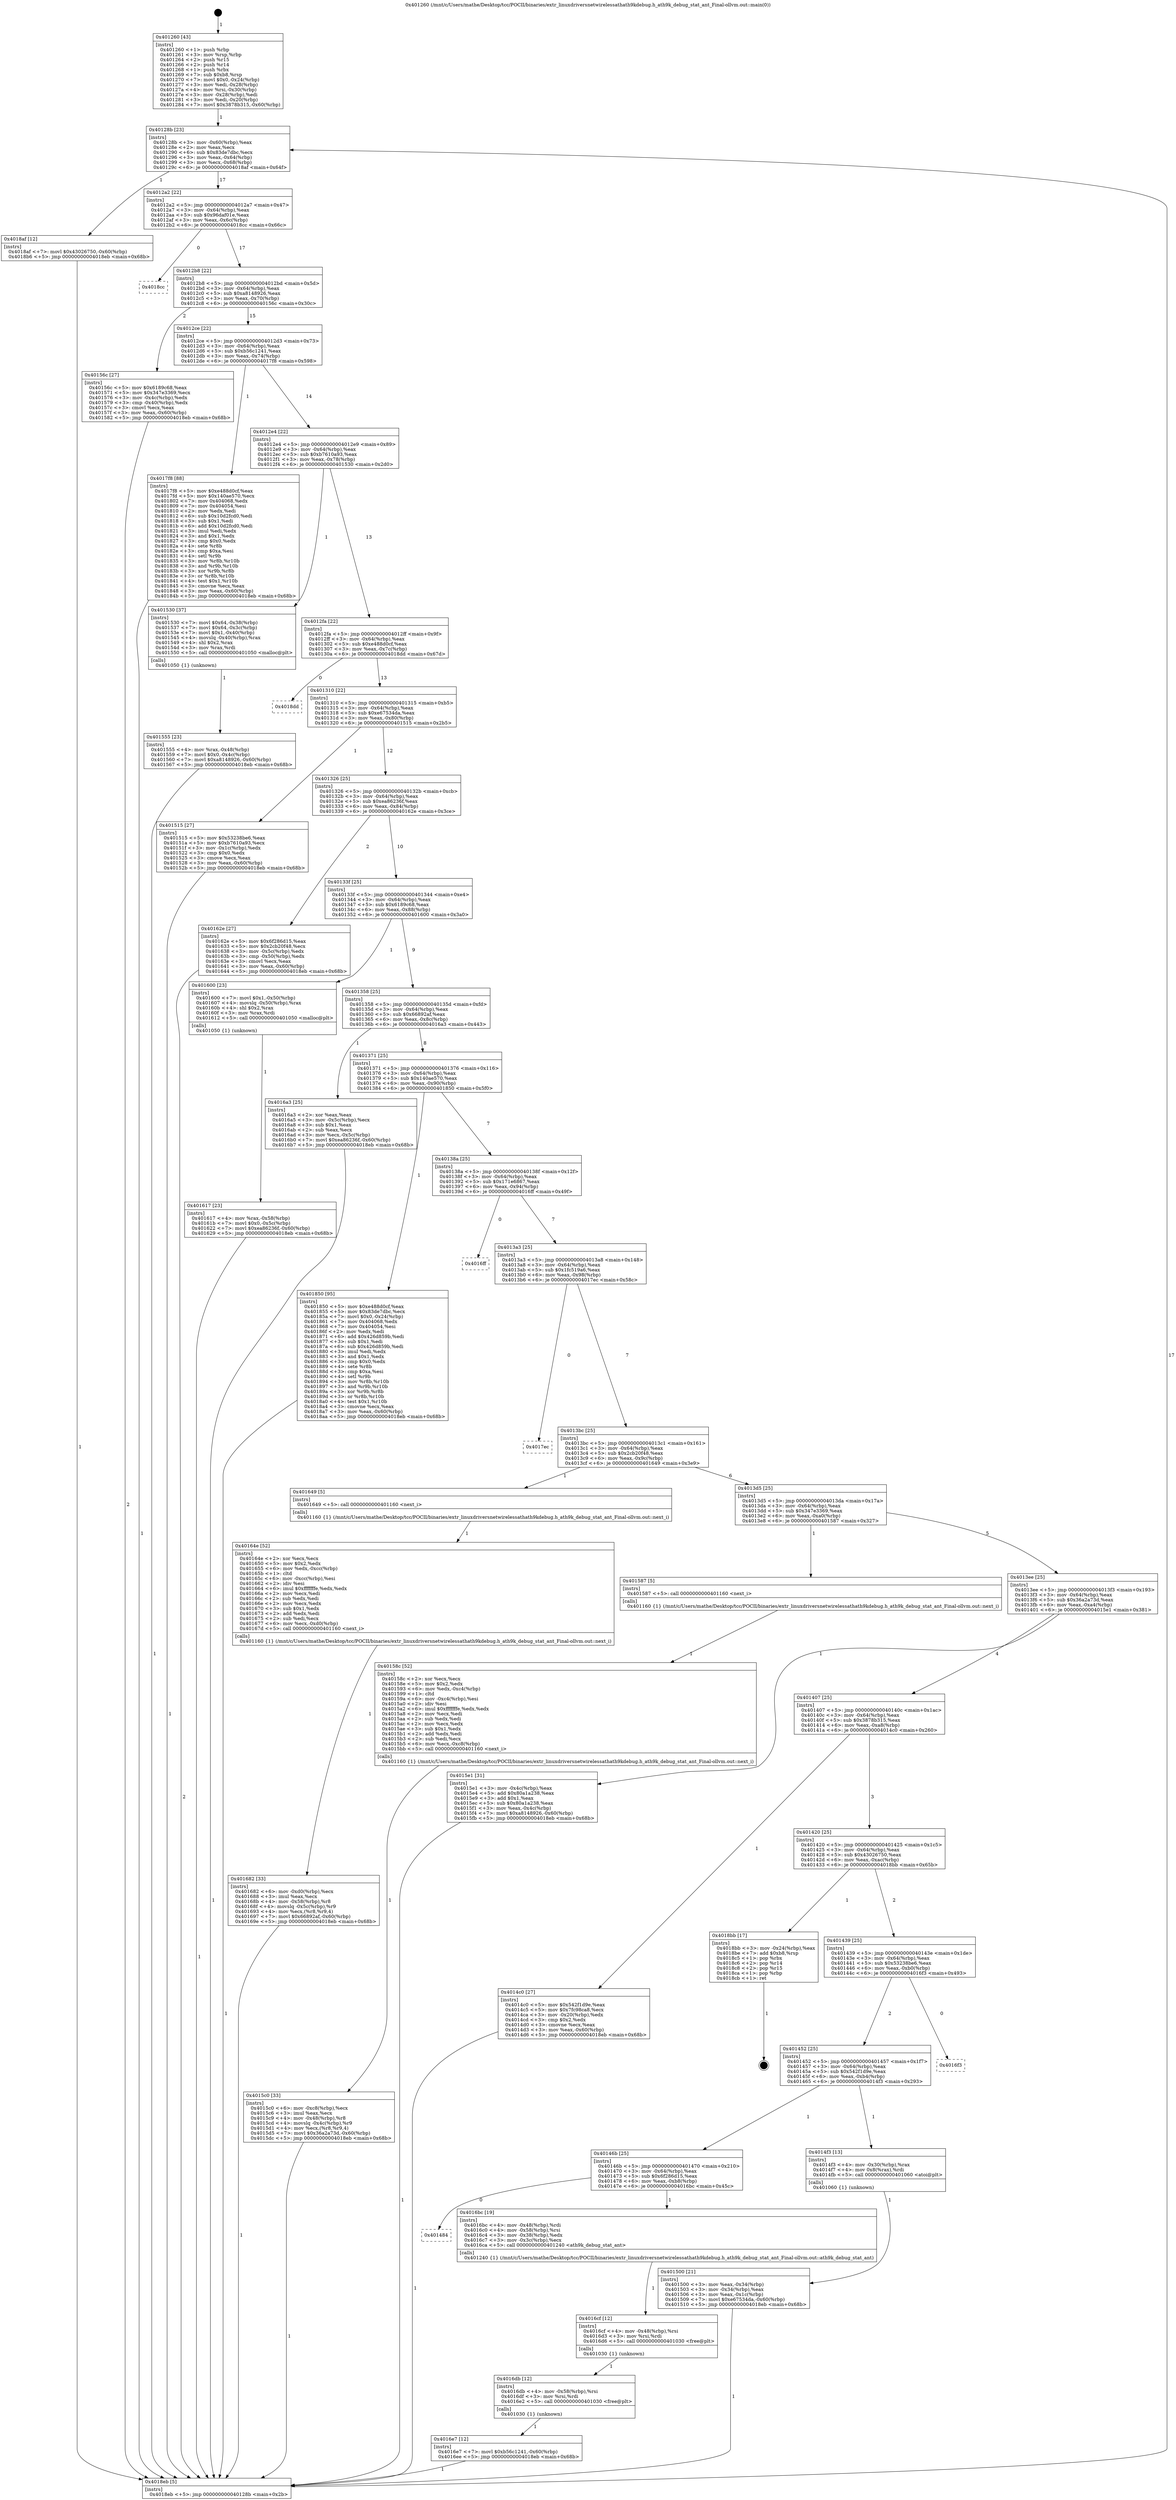 digraph "0x401260" {
  label = "0x401260 (/mnt/c/Users/mathe/Desktop/tcc/POCII/binaries/extr_linuxdriversnetwirelessathath9kdebug.h_ath9k_debug_stat_ant_Final-ollvm.out::main(0))"
  labelloc = "t"
  node[shape=record]

  Entry [label="",width=0.3,height=0.3,shape=circle,fillcolor=black,style=filled]
  "0x40128b" [label="{
     0x40128b [23]\l
     | [instrs]\l
     &nbsp;&nbsp;0x40128b \<+3\>: mov -0x60(%rbp),%eax\l
     &nbsp;&nbsp;0x40128e \<+2\>: mov %eax,%ecx\l
     &nbsp;&nbsp;0x401290 \<+6\>: sub $0x83de7dbc,%ecx\l
     &nbsp;&nbsp;0x401296 \<+3\>: mov %eax,-0x64(%rbp)\l
     &nbsp;&nbsp;0x401299 \<+3\>: mov %ecx,-0x68(%rbp)\l
     &nbsp;&nbsp;0x40129c \<+6\>: je 00000000004018af \<main+0x64f\>\l
  }"]
  "0x4018af" [label="{
     0x4018af [12]\l
     | [instrs]\l
     &nbsp;&nbsp;0x4018af \<+7\>: movl $0x43026750,-0x60(%rbp)\l
     &nbsp;&nbsp;0x4018b6 \<+5\>: jmp 00000000004018eb \<main+0x68b\>\l
  }"]
  "0x4012a2" [label="{
     0x4012a2 [22]\l
     | [instrs]\l
     &nbsp;&nbsp;0x4012a2 \<+5\>: jmp 00000000004012a7 \<main+0x47\>\l
     &nbsp;&nbsp;0x4012a7 \<+3\>: mov -0x64(%rbp),%eax\l
     &nbsp;&nbsp;0x4012aa \<+5\>: sub $0x96daf01e,%eax\l
     &nbsp;&nbsp;0x4012af \<+3\>: mov %eax,-0x6c(%rbp)\l
     &nbsp;&nbsp;0x4012b2 \<+6\>: je 00000000004018cc \<main+0x66c\>\l
  }"]
  Exit [label="",width=0.3,height=0.3,shape=circle,fillcolor=black,style=filled,peripheries=2]
  "0x4018cc" [label="{
     0x4018cc\l
  }", style=dashed]
  "0x4012b8" [label="{
     0x4012b8 [22]\l
     | [instrs]\l
     &nbsp;&nbsp;0x4012b8 \<+5\>: jmp 00000000004012bd \<main+0x5d\>\l
     &nbsp;&nbsp;0x4012bd \<+3\>: mov -0x64(%rbp),%eax\l
     &nbsp;&nbsp;0x4012c0 \<+5\>: sub $0xa8148926,%eax\l
     &nbsp;&nbsp;0x4012c5 \<+3\>: mov %eax,-0x70(%rbp)\l
     &nbsp;&nbsp;0x4012c8 \<+6\>: je 000000000040156c \<main+0x30c\>\l
  }"]
  "0x4016e7" [label="{
     0x4016e7 [12]\l
     | [instrs]\l
     &nbsp;&nbsp;0x4016e7 \<+7\>: movl $0xb56c1241,-0x60(%rbp)\l
     &nbsp;&nbsp;0x4016ee \<+5\>: jmp 00000000004018eb \<main+0x68b\>\l
  }"]
  "0x40156c" [label="{
     0x40156c [27]\l
     | [instrs]\l
     &nbsp;&nbsp;0x40156c \<+5\>: mov $0x6189c68,%eax\l
     &nbsp;&nbsp;0x401571 \<+5\>: mov $0x347e3369,%ecx\l
     &nbsp;&nbsp;0x401576 \<+3\>: mov -0x4c(%rbp),%edx\l
     &nbsp;&nbsp;0x401579 \<+3\>: cmp -0x40(%rbp),%edx\l
     &nbsp;&nbsp;0x40157c \<+3\>: cmovl %ecx,%eax\l
     &nbsp;&nbsp;0x40157f \<+3\>: mov %eax,-0x60(%rbp)\l
     &nbsp;&nbsp;0x401582 \<+5\>: jmp 00000000004018eb \<main+0x68b\>\l
  }"]
  "0x4012ce" [label="{
     0x4012ce [22]\l
     | [instrs]\l
     &nbsp;&nbsp;0x4012ce \<+5\>: jmp 00000000004012d3 \<main+0x73\>\l
     &nbsp;&nbsp;0x4012d3 \<+3\>: mov -0x64(%rbp),%eax\l
     &nbsp;&nbsp;0x4012d6 \<+5\>: sub $0xb56c1241,%eax\l
     &nbsp;&nbsp;0x4012db \<+3\>: mov %eax,-0x74(%rbp)\l
     &nbsp;&nbsp;0x4012de \<+6\>: je 00000000004017f8 \<main+0x598\>\l
  }"]
  "0x4016db" [label="{
     0x4016db [12]\l
     | [instrs]\l
     &nbsp;&nbsp;0x4016db \<+4\>: mov -0x58(%rbp),%rsi\l
     &nbsp;&nbsp;0x4016df \<+3\>: mov %rsi,%rdi\l
     &nbsp;&nbsp;0x4016e2 \<+5\>: call 0000000000401030 \<free@plt\>\l
     | [calls]\l
     &nbsp;&nbsp;0x401030 \{1\} (unknown)\l
  }"]
  "0x4017f8" [label="{
     0x4017f8 [88]\l
     | [instrs]\l
     &nbsp;&nbsp;0x4017f8 \<+5\>: mov $0xe488d0cf,%eax\l
     &nbsp;&nbsp;0x4017fd \<+5\>: mov $0x140ae570,%ecx\l
     &nbsp;&nbsp;0x401802 \<+7\>: mov 0x404068,%edx\l
     &nbsp;&nbsp;0x401809 \<+7\>: mov 0x404054,%esi\l
     &nbsp;&nbsp;0x401810 \<+2\>: mov %edx,%edi\l
     &nbsp;&nbsp;0x401812 \<+6\>: sub $0x10d2fcd0,%edi\l
     &nbsp;&nbsp;0x401818 \<+3\>: sub $0x1,%edi\l
     &nbsp;&nbsp;0x40181b \<+6\>: add $0x10d2fcd0,%edi\l
     &nbsp;&nbsp;0x401821 \<+3\>: imul %edi,%edx\l
     &nbsp;&nbsp;0x401824 \<+3\>: and $0x1,%edx\l
     &nbsp;&nbsp;0x401827 \<+3\>: cmp $0x0,%edx\l
     &nbsp;&nbsp;0x40182a \<+4\>: sete %r8b\l
     &nbsp;&nbsp;0x40182e \<+3\>: cmp $0xa,%esi\l
     &nbsp;&nbsp;0x401831 \<+4\>: setl %r9b\l
     &nbsp;&nbsp;0x401835 \<+3\>: mov %r8b,%r10b\l
     &nbsp;&nbsp;0x401838 \<+3\>: and %r9b,%r10b\l
     &nbsp;&nbsp;0x40183b \<+3\>: xor %r9b,%r8b\l
     &nbsp;&nbsp;0x40183e \<+3\>: or %r8b,%r10b\l
     &nbsp;&nbsp;0x401841 \<+4\>: test $0x1,%r10b\l
     &nbsp;&nbsp;0x401845 \<+3\>: cmovne %ecx,%eax\l
     &nbsp;&nbsp;0x401848 \<+3\>: mov %eax,-0x60(%rbp)\l
     &nbsp;&nbsp;0x40184b \<+5\>: jmp 00000000004018eb \<main+0x68b\>\l
  }"]
  "0x4012e4" [label="{
     0x4012e4 [22]\l
     | [instrs]\l
     &nbsp;&nbsp;0x4012e4 \<+5\>: jmp 00000000004012e9 \<main+0x89\>\l
     &nbsp;&nbsp;0x4012e9 \<+3\>: mov -0x64(%rbp),%eax\l
     &nbsp;&nbsp;0x4012ec \<+5\>: sub $0xb7610a93,%eax\l
     &nbsp;&nbsp;0x4012f1 \<+3\>: mov %eax,-0x78(%rbp)\l
     &nbsp;&nbsp;0x4012f4 \<+6\>: je 0000000000401530 \<main+0x2d0\>\l
  }"]
  "0x4016cf" [label="{
     0x4016cf [12]\l
     | [instrs]\l
     &nbsp;&nbsp;0x4016cf \<+4\>: mov -0x48(%rbp),%rsi\l
     &nbsp;&nbsp;0x4016d3 \<+3\>: mov %rsi,%rdi\l
     &nbsp;&nbsp;0x4016d6 \<+5\>: call 0000000000401030 \<free@plt\>\l
     | [calls]\l
     &nbsp;&nbsp;0x401030 \{1\} (unknown)\l
  }"]
  "0x401530" [label="{
     0x401530 [37]\l
     | [instrs]\l
     &nbsp;&nbsp;0x401530 \<+7\>: movl $0x64,-0x38(%rbp)\l
     &nbsp;&nbsp;0x401537 \<+7\>: movl $0x64,-0x3c(%rbp)\l
     &nbsp;&nbsp;0x40153e \<+7\>: movl $0x1,-0x40(%rbp)\l
     &nbsp;&nbsp;0x401545 \<+4\>: movslq -0x40(%rbp),%rax\l
     &nbsp;&nbsp;0x401549 \<+4\>: shl $0x2,%rax\l
     &nbsp;&nbsp;0x40154d \<+3\>: mov %rax,%rdi\l
     &nbsp;&nbsp;0x401550 \<+5\>: call 0000000000401050 \<malloc@plt\>\l
     | [calls]\l
     &nbsp;&nbsp;0x401050 \{1\} (unknown)\l
  }"]
  "0x4012fa" [label="{
     0x4012fa [22]\l
     | [instrs]\l
     &nbsp;&nbsp;0x4012fa \<+5\>: jmp 00000000004012ff \<main+0x9f\>\l
     &nbsp;&nbsp;0x4012ff \<+3\>: mov -0x64(%rbp),%eax\l
     &nbsp;&nbsp;0x401302 \<+5\>: sub $0xe488d0cf,%eax\l
     &nbsp;&nbsp;0x401307 \<+3\>: mov %eax,-0x7c(%rbp)\l
     &nbsp;&nbsp;0x40130a \<+6\>: je 00000000004018dd \<main+0x67d\>\l
  }"]
  "0x401484" [label="{
     0x401484\l
  }", style=dashed]
  "0x4018dd" [label="{
     0x4018dd\l
  }", style=dashed]
  "0x401310" [label="{
     0x401310 [22]\l
     | [instrs]\l
     &nbsp;&nbsp;0x401310 \<+5\>: jmp 0000000000401315 \<main+0xb5\>\l
     &nbsp;&nbsp;0x401315 \<+3\>: mov -0x64(%rbp),%eax\l
     &nbsp;&nbsp;0x401318 \<+5\>: sub $0xe67534da,%eax\l
     &nbsp;&nbsp;0x40131d \<+3\>: mov %eax,-0x80(%rbp)\l
     &nbsp;&nbsp;0x401320 \<+6\>: je 0000000000401515 \<main+0x2b5\>\l
  }"]
  "0x4016bc" [label="{
     0x4016bc [19]\l
     | [instrs]\l
     &nbsp;&nbsp;0x4016bc \<+4\>: mov -0x48(%rbp),%rdi\l
     &nbsp;&nbsp;0x4016c0 \<+4\>: mov -0x58(%rbp),%rsi\l
     &nbsp;&nbsp;0x4016c4 \<+3\>: mov -0x38(%rbp),%edx\l
     &nbsp;&nbsp;0x4016c7 \<+3\>: mov -0x3c(%rbp),%ecx\l
     &nbsp;&nbsp;0x4016ca \<+5\>: call 0000000000401240 \<ath9k_debug_stat_ant\>\l
     | [calls]\l
     &nbsp;&nbsp;0x401240 \{1\} (/mnt/c/Users/mathe/Desktop/tcc/POCII/binaries/extr_linuxdriversnetwirelessathath9kdebug.h_ath9k_debug_stat_ant_Final-ollvm.out::ath9k_debug_stat_ant)\l
  }"]
  "0x401515" [label="{
     0x401515 [27]\l
     | [instrs]\l
     &nbsp;&nbsp;0x401515 \<+5\>: mov $0x53238be6,%eax\l
     &nbsp;&nbsp;0x40151a \<+5\>: mov $0xb7610a93,%ecx\l
     &nbsp;&nbsp;0x40151f \<+3\>: mov -0x1c(%rbp),%edx\l
     &nbsp;&nbsp;0x401522 \<+3\>: cmp $0x0,%edx\l
     &nbsp;&nbsp;0x401525 \<+3\>: cmove %ecx,%eax\l
     &nbsp;&nbsp;0x401528 \<+3\>: mov %eax,-0x60(%rbp)\l
     &nbsp;&nbsp;0x40152b \<+5\>: jmp 00000000004018eb \<main+0x68b\>\l
  }"]
  "0x401326" [label="{
     0x401326 [25]\l
     | [instrs]\l
     &nbsp;&nbsp;0x401326 \<+5\>: jmp 000000000040132b \<main+0xcb\>\l
     &nbsp;&nbsp;0x40132b \<+3\>: mov -0x64(%rbp),%eax\l
     &nbsp;&nbsp;0x40132e \<+5\>: sub $0xea86236f,%eax\l
     &nbsp;&nbsp;0x401333 \<+6\>: mov %eax,-0x84(%rbp)\l
     &nbsp;&nbsp;0x401339 \<+6\>: je 000000000040162e \<main+0x3ce\>\l
  }"]
  "0x401682" [label="{
     0x401682 [33]\l
     | [instrs]\l
     &nbsp;&nbsp;0x401682 \<+6\>: mov -0xd0(%rbp),%ecx\l
     &nbsp;&nbsp;0x401688 \<+3\>: imul %eax,%ecx\l
     &nbsp;&nbsp;0x40168b \<+4\>: mov -0x58(%rbp),%r8\l
     &nbsp;&nbsp;0x40168f \<+4\>: movslq -0x5c(%rbp),%r9\l
     &nbsp;&nbsp;0x401693 \<+4\>: mov %ecx,(%r8,%r9,4)\l
     &nbsp;&nbsp;0x401697 \<+7\>: movl $0x66892af,-0x60(%rbp)\l
     &nbsp;&nbsp;0x40169e \<+5\>: jmp 00000000004018eb \<main+0x68b\>\l
  }"]
  "0x40162e" [label="{
     0x40162e [27]\l
     | [instrs]\l
     &nbsp;&nbsp;0x40162e \<+5\>: mov $0x6f286d15,%eax\l
     &nbsp;&nbsp;0x401633 \<+5\>: mov $0x2cb20f48,%ecx\l
     &nbsp;&nbsp;0x401638 \<+3\>: mov -0x5c(%rbp),%edx\l
     &nbsp;&nbsp;0x40163b \<+3\>: cmp -0x50(%rbp),%edx\l
     &nbsp;&nbsp;0x40163e \<+3\>: cmovl %ecx,%eax\l
     &nbsp;&nbsp;0x401641 \<+3\>: mov %eax,-0x60(%rbp)\l
     &nbsp;&nbsp;0x401644 \<+5\>: jmp 00000000004018eb \<main+0x68b\>\l
  }"]
  "0x40133f" [label="{
     0x40133f [25]\l
     | [instrs]\l
     &nbsp;&nbsp;0x40133f \<+5\>: jmp 0000000000401344 \<main+0xe4\>\l
     &nbsp;&nbsp;0x401344 \<+3\>: mov -0x64(%rbp),%eax\l
     &nbsp;&nbsp;0x401347 \<+5\>: sub $0x6189c68,%eax\l
     &nbsp;&nbsp;0x40134c \<+6\>: mov %eax,-0x88(%rbp)\l
     &nbsp;&nbsp;0x401352 \<+6\>: je 0000000000401600 \<main+0x3a0\>\l
  }"]
  "0x40164e" [label="{
     0x40164e [52]\l
     | [instrs]\l
     &nbsp;&nbsp;0x40164e \<+2\>: xor %ecx,%ecx\l
     &nbsp;&nbsp;0x401650 \<+5\>: mov $0x2,%edx\l
     &nbsp;&nbsp;0x401655 \<+6\>: mov %edx,-0xcc(%rbp)\l
     &nbsp;&nbsp;0x40165b \<+1\>: cltd\l
     &nbsp;&nbsp;0x40165c \<+6\>: mov -0xcc(%rbp),%esi\l
     &nbsp;&nbsp;0x401662 \<+2\>: idiv %esi\l
     &nbsp;&nbsp;0x401664 \<+6\>: imul $0xfffffffe,%edx,%edx\l
     &nbsp;&nbsp;0x40166a \<+2\>: mov %ecx,%edi\l
     &nbsp;&nbsp;0x40166c \<+2\>: sub %edx,%edi\l
     &nbsp;&nbsp;0x40166e \<+2\>: mov %ecx,%edx\l
     &nbsp;&nbsp;0x401670 \<+3\>: sub $0x1,%edx\l
     &nbsp;&nbsp;0x401673 \<+2\>: add %edx,%edi\l
     &nbsp;&nbsp;0x401675 \<+2\>: sub %edi,%ecx\l
     &nbsp;&nbsp;0x401677 \<+6\>: mov %ecx,-0xd0(%rbp)\l
     &nbsp;&nbsp;0x40167d \<+5\>: call 0000000000401160 \<next_i\>\l
     | [calls]\l
     &nbsp;&nbsp;0x401160 \{1\} (/mnt/c/Users/mathe/Desktop/tcc/POCII/binaries/extr_linuxdriversnetwirelessathath9kdebug.h_ath9k_debug_stat_ant_Final-ollvm.out::next_i)\l
  }"]
  "0x401600" [label="{
     0x401600 [23]\l
     | [instrs]\l
     &nbsp;&nbsp;0x401600 \<+7\>: movl $0x1,-0x50(%rbp)\l
     &nbsp;&nbsp;0x401607 \<+4\>: movslq -0x50(%rbp),%rax\l
     &nbsp;&nbsp;0x40160b \<+4\>: shl $0x2,%rax\l
     &nbsp;&nbsp;0x40160f \<+3\>: mov %rax,%rdi\l
     &nbsp;&nbsp;0x401612 \<+5\>: call 0000000000401050 \<malloc@plt\>\l
     | [calls]\l
     &nbsp;&nbsp;0x401050 \{1\} (unknown)\l
  }"]
  "0x401358" [label="{
     0x401358 [25]\l
     | [instrs]\l
     &nbsp;&nbsp;0x401358 \<+5\>: jmp 000000000040135d \<main+0xfd\>\l
     &nbsp;&nbsp;0x40135d \<+3\>: mov -0x64(%rbp),%eax\l
     &nbsp;&nbsp;0x401360 \<+5\>: sub $0x66892af,%eax\l
     &nbsp;&nbsp;0x401365 \<+6\>: mov %eax,-0x8c(%rbp)\l
     &nbsp;&nbsp;0x40136b \<+6\>: je 00000000004016a3 \<main+0x443\>\l
  }"]
  "0x401617" [label="{
     0x401617 [23]\l
     | [instrs]\l
     &nbsp;&nbsp;0x401617 \<+4\>: mov %rax,-0x58(%rbp)\l
     &nbsp;&nbsp;0x40161b \<+7\>: movl $0x0,-0x5c(%rbp)\l
     &nbsp;&nbsp;0x401622 \<+7\>: movl $0xea86236f,-0x60(%rbp)\l
     &nbsp;&nbsp;0x401629 \<+5\>: jmp 00000000004018eb \<main+0x68b\>\l
  }"]
  "0x4016a3" [label="{
     0x4016a3 [25]\l
     | [instrs]\l
     &nbsp;&nbsp;0x4016a3 \<+2\>: xor %eax,%eax\l
     &nbsp;&nbsp;0x4016a5 \<+3\>: mov -0x5c(%rbp),%ecx\l
     &nbsp;&nbsp;0x4016a8 \<+3\>: sub $0x1,%eax\l
     &nbsp;&nbsp;0x4016ab \<+2\>: sub %eax,%ecx\l
     &nbsp;&nbsp;0x4016ad \<+3\>: mov %ecx,-0x5c(%rbp)\l
     &nbsp;&nbsp;0x4016b0 \<+7\>: movl $0xea86236f,-0x60(%rbp)\l
     &nbsp;&nbsp;0x4016b7 \<+5\>: jmp 00000000004018eb \<main+0x68b\>\l
  }"]
  "0x401371" [label="{
     0x401371 [25]\l
     | [instrs]\l
     &nbsp;&nbsp;0x401371 \<+5\>: jmp 0000000000401376 \<main+0x116\>\l
     &nbsp;&nbsp;0x401376 \<+3\>: mov -0x64(%rbp),%eax\l
     &nbsp;&nbsp;0x401379 \<+5\>: sub $0x140ae570,%eax\l
     &nbsp;&nbsp;0x40137e \<+6\>: mov %eax,-0x90(%rbp)\l
     &nbsp;&nbsp;0x401384 \<+6\>: je 0000000000401850 \<main+0x5f0\>\l
  }"]
  "0x4015c0" [label="{
     0x4015c0 [33]\l
     | [instrs]\l
     &nbsp;&nbsp;0x4015c0 \<+6\>: mov -0xc8(%rbp),%ecx\l
     &nbsp;&nbsp;0x4015c6 \<+3\>: imul %eax,%ecx\l
     &nbsp;&nbsp;0x4015c9 \<+4\>: mov -0x48(%rbp),%r8\l
     &nbsp;&nbsp;0x4015cd \<+4\>: movslq -0x4c(%rbp),%r9\l
     &nbsp;&nbsp;0x4015d1 \<+4\>: mov %ecx,(%r8,%r9,4)\l
     &nbsp;&nbsp;0x4015d5 \<+7\>: movl $0x36a2a73d,-0x60(%rbp)\l
     &nbsp;&nbsp;0x4015dc \<+5\>: jmp 00000000004018eb \<main+0x68b\>\l
  }"]
  "0x401850" [label="{
     0x401850 [95]\l
     | [instrs]\l
     &nbsp;&nbsp;0x401850 \<+5\>: mov $0xe488d0cf,%eax\l
     &nbsp;&nbsp;0x401855 \<+5\>: mov $0x83de7dbc,%ecx\l
     &nbsp;&nbsp;0x40185a \<+7\>: movl $0x0,-0x24(%rbp)\l
     &nbsp;&nbsp;0x401861 \<+7\>: mov 0x404068,%edx\l
     &nbsp;&nbsp;0x401868 \<+7\>: mov 0x404054,%esi\l
     &nbsp;&nbsp;0x40186f \<+2\>: mov %edx,%edi\l
     &nbsp;&nbsp;0x401871 \<+6\>: add $0x426d859b,%edi\l
     &nbsp;&nbsp;0x401877 \<+3\>: sub $0x1,%edi\l
     &nbsp;&nbsp;0x40187a \<+6\>: sub $0x426d859b,%edi\l
     &nbsp;&nbsp;0x401880 \<+3\>: imul %edi,%edx\l
     &nbsp;&nbsp;0x401883 \<+3\>: and $0x1,%edx\l
     &nbsp;&nbsp;0x401886 \<+3\>: cmp $0x0,%edx\l
     &nbsp;&nbsp;0x401889 \<+4\>: sete %r8b\l
     &nbsp;&nbsp;0x40188d \<+3\>: cmp $0xa,%esi\l
     &nbsp;&nbsp;0x401890 \<+4\>: setl %r9b\l
     &nbsp;&nbsp;0x401894 \<+3\>: mov %r8b,%r10b\l
     &nbsp;&nbsp;0x401897 \<+3\>: and %r9b,%r10b\l
     &nbsp;&nbsp;0x40189a \<+3\>: xor %r9b,%r8b\l
     &nbsp;&nbsp;0x40189d \<+3\>: or %r8b,%r10b\l
     &nbsp;&nbsp;0x4018a0 \<+4\>: test $0x1,%r10b\l
     &nbsp;&nbsp;0x4018a4 \<+3\>: cmovne %ecx,%eax\l
     &nbsp;&nbsp;0x4018a7 \<+3\>: mov %eax,-0x60(%rbp)\l
     &nbsp;&nbsp;0x4018aa \<+5\>: jmp 00000000004018eb \<main+0x68b\>\l
  }"]
  "0x40138a" [label="{
     0x40138a [25]\l
     | [instrs]\l
     &nbsp;&nbsp;0x40138a \<+5\>: jmp 000000000040138f \<main+0x12f\>\l
     &nbsp;&nbsp;0x40138f \<+3\>: mov -0x64(%rbp),%eax\l
     &nbsp;&nbsp;0x401392 \<+5\>: sub $0x171e6867,%eax\l
     &nbsp;&nbsp;0x401397 \<+6\>: mov %eax,-0x94(%rbp)\l
     &nbsp;&nbsp;0x40139d \<+6\>: je 00000000004016ff \<main+0x49f\>\l
  }"]
  "0x40158c" [label="{
     0x40158c [52]\l
     | [instrs]\l
     &nbsp;&nbsp;0x40158c \<+2\>: xor %ecx,%ecx\l
     &nbsp;&nbsp;0x40158e \<+5\>: mov $0x2,%edx\l
     &nbsp;&nbsp;0x401593 \<+6\>: mov %edx,-0xc4(%rbp)\l
     &nbsp;&nbsp;0x401599 \<+1\>: cltd\l
     &nbsp;&nbsp;0x40159a \<+6\>: mov -0xc4(%rbp),%esi\l
     &nbsp;&nbsp;0x4015a0 \<+2\>: idiv %esi\l
     &nbsp;&nbsp;0x4015a2 \<+6\>: imul $0xfffffffe,%edx,%edx\l
     &nbsp;&nbsp;0x4015a8 \<+2\>: mov %ecx,%edi\l
     &nbsp;&nbsp;0x4015aa \<+2\>: sub %edx,%edi\l
     &nbsp;&nbsp;0x4015ac \<+2\>: mov %ecx,%edx\l
     &nbsp;&nbsp;0x4015ae \<+3\>: sub $0x1,%edx\l
     &nbsp;&nbsp;0x4015b1 \<+2\>: add %edx,%edi\l
     &nbsp;&nbsp;0x4015b3 \<+2\>: sub %edi,%ecx\l
     &nbsp;&nbsp;0x4015b5 \<+6\>: mov %ecx,-0xc8(%rbp)\l
     &nbsp;&nbsp;0x4015bb \<+5\>: call 0000000000401160 \<next_i\>\l
     | [calls]\l
     &nbsp;&nbsp;0x401160 \{1\} (/mnt/c/Users/mathe/Desktop/tcc/POCII/binaries/extr_linuxdriversnetwirelessathath9kdebug.h_ath9k_debug_stat_ant_Final-ollvm.out::next_i)\l
  }"]
  "0x4016ff" [label="{
     0x4016ff\l
  }", style=dashed]
  "0x4013a3" [label="{
     0x4013a3 [25]\l
     | [instrs]\l
     &nbsp;&nbsp;0x4013a3 \<+5\>: jmp 00000000004013a8 \<main+0x148\>\l
     &nbsp;&nbsp;0x4013a8 \<+3\>: mov -0x64(%rbp),%eax\l
     &nbsp;&nbsp;0x4013ab \<+5\>: sub $0x1fc519a6,%eax\l
     &nbsp;&nbsp;0x4013b0 \<+6\>: mov %eax,-0x98(%rbp)\l
     &nbsp;&nbsp;0x4013b6 \<+6\>: je 00000000004017ec \<main+0x58c\>\l
  }"]
  "0x401555" [label="{
     0x401555 [23]\l
     | [instrs]\l
     &nbsp;&nbsp;0x401555 \<+4\>: mov %rax,-0x48(%rbp)\l
     &nbsp;&nbsp;0x401559 \<+7\>: movl $0x0,-0x4c(%rbp)\l
     &nbsp;&nbsp;0x401560 \<+7\>: movl $0xa8148926,-0x60(%rbp)\l
     &nbsp;&nbsp;0x401567 \<+5\>: jmp 00000000004018eb \<main+0x68b\>\l
  }"]
  "0x4017ec" [label="{
     0x4017ec\l
  }", style=dashed]
  "0x4013bc" [label="{
     0x4013bc [25]\l
     | [instrs]\l
     &nbsp;&nbsp;0x4013bc \<+5\>: jmp 00000000004013c1 \<main+0x161\>\l
     &nbsp;&nbsp;0x4013c1 \<+3\>: mov -0x64(%rbp),%eax\l
     &nbsp;&nbsp;0x4013c4 \<+5\>: sub $0x2cb20f48,%eax\l
     &nbsp;&nbsp;0x4013c9 \<+6\>: mov %eax,-0x9c(%rbp)\l
     &nbsp;&nbsp;0x4013cf \<+6\>: je 0000000000401649 \<main+0x3e9\>\l
  }"]
  "0x401500" [label="{
     0x401500 [21]\l
     | [instrs]\l
     &nbsp;&nbsp;0x401500 \<+3\>: mov %eax,-0x34(%rbp)\l
     &nbsp;&nbsp;0x401503 \<+3\>: mov -0x34(%rbp),%eax\l
     &nbsp;&nbsp;0x401506 \<+3\>: mov %eax,-0x1c(%rbp)\l
     &nbsp;&nbsp;0x401509 \<+7\>: movl $0xe67534da,-0x60(%rbp)\l
     &nbsp;&nbsp;0x401510 \<+5\>: jmp 00000000004018eb \<main+0x68b\>\l
  }"]
  "0x401649" [label="{
     0x401649 [5]\l
     | [instrs]\l
     &nbsp;&nbsp;0x401649 \<+5\>: call 0000000000401160 \<next_i\>\l
     | [calls]\l
     &nbsp;&nbsp;0x401160 \{1\} (/mnt/c/Users/mathe/Desktop/tcc/POCII/binaries/extr_linuxdriversnetwirelessathath9kdebug.h_ath9k_debug_stat_ant_Final-ollvm.out::next_i)\l
  }"]
  "0x4013d5" [label="{
     0x4013d5 [25]\l
     | [instrs]\l
     &nbsp;&nbsp;0x4013d5 \<+5\>: jmp 00000000004013da \<main+0x17a\>\l
     &nbsp;&nbsp;0x4013da \<+3\>: mov -0x64(%rbp),%eax\l
     &nbsp;&nbsp;0x4013dd \<+5\>: sub $0x347e3369,%eax\l
     &nbsp;&nbsp;0x4013e2 \<+6\>: mov %eax,-0xa0(%rbp)\l
     &nbsp;&nbsp;0x4013e8 \<+6\>: je 0000000000401587 \<main+0x327\>\l
  }"]
  "0x40146b" [label="{
     0x40146b [25]\l
     | [instrs]\l
     &nbsp;&nbsp;0x40146b \<+5\>: jmp 0000000000401470 \<main+0x210\>\l
     &nbsp;&nbsp;0x401470 \<+3\>: mov -0x64(%rbp),%eax\l
     &nbsp;&nbsp;0x401473 \<+5\>: sub $0x6f286d15,%eax\l
     &nbsp;&nbsp;0x401478 \<+6\>: mov %eax,-0xb8(%rbp)\l
     &nbsp;&nbsp;0x40147e \<+6\>: je 00000000004016bc \<main+0x45c\>\l
  }"]
  "0x401587" [label="{
     0x401587 [5]\l
     | [instrs]\l
     &nbsp;&nbsp;0x401587 \<+5\>: call 0000000000401160 \<next_i\>\l
     | [calls]\l
     &nbsp;&nbsp;0x401160 \{1\} (/mnt/c/Users/mathe/Desktop/tcc/POCII/binaries/extr_linuxdriversnetwirelessathath9kdebug.h_ath9k_debug_stat_ant_Final-ollvm.out::next_i)\l
  }"]
  "0x4013ee" [label="{
     0x4013ee [25]\l
     | [instrs]\l
     &nbsp;&nbsp;0x4013ee \<+5\>: jmp 00000000004013f3 \<main+0x193\>\l
     &nbsp;&nbsp;0x4013f3 \<+3\>: mov -0x64(%rbp),%eax\l
     &nbsp;&nbsp;0x4013f6 \<+5\>: sub $0x36a2a73d,%eax\l
     &nbsp;&nbsp;0x4013fb \<+6\>: mov %eax,-0xa4(%rbp)\l
     &nbsp;&nbsp;0x401401 \<+6\>: je 00000000004015e1 \<main+0x381\>\l
  }"]
  "0x4014f3" [label="{
     0x4014f3 [13]\l
     | [instrs]\l
     &nbsp;&nbsp;0x4014f3 \<+4\>: mov -0x30(%rbp),%rax\l
     &nbsp;&nbsp;0x4014f7 \<+4\>: mov 0x8(%rax),%rdi\l
     &nbsp;&nbsp;0x4014fb \<+5\>: call 0000000000401060 \<atoi@plt\>\l
     | [calls]\l
     &nbsp;&nbsp;0x401060 \{1\} (unknown)\l
  }"]
  "0x4015e1" [label="{
     0x4015e1 [31]\l
     | [instrs]\l
     &nbsp;&nbsp;0x4015e1 \<+3\>: mov -0x4c(%rbp),%eax\l
     &nbsp;&nbsp;0x4015e4 \<+5\>: add $0x80a1a238,%eax\l
     &nbsp;&nbsp;0x4015e9 \<+3\>: add $0x1,%eax\l
     &nbsp;&nbsp;0x4015ec \<+5\>: sub $0x80a1a238,%eax\l
     &nbsp;&nbsp;0x4015f1 \<+3\>: mov %eax,-0x4c(%rbp)\l
     &nbsp;&nbsp;0x4015f4 \<+7\>: movl $0xa8148926,-0x60(%rbp)\l
     &nbsp;&nbsp;0x4015fb \<+5\>: jmp 00000000004018eb \<main+0x68b\>\l
  }"]
  "0x401407" [label="{
     0x401407 [25]\l
     | [instrs]\l
     &nbsp;&nbsp;0x401407 \<+5\>: jmp 000000000040140c \<main+0x1ac\>\l
     &nbsp;&nbsp;0x40140c \<+3\>: mov -0x64(%rbp),%eax\l
     &nbsp;&nbsp;0x40140f \<+5\>: sub $0x3878b315,%eax\l
     &nbsp;&nbsp;0x401414 \<+6\>: mov %eax,-0xa8(%rbp)\l
     &nbsp;&nbsp;0x40141a \<+6\>: je 00000000004014c0 \<main+0x260\>\l
  }"]
  "0x401452" [label="{
     0x401452 [25]\l
     | [instrs]\l
     &nbsp;&nbsp;0x401452 \<+5\>: jmp 0000000000401457 \<main+0x1f7\>\l
     &nbsp;&nbsp;0x401457 \<+3\>: mov -0x64(%rbp),%eax\l
     &nbsp;&nbsp;0x40145a \<+5\>: sub $0x542f1d9e,%eax\l
     &nbsp;&nbsp;0x40145f \<+6\>: mov %eax,-0xb4(%rbp)\l
     &nbsp;&nbsp;0x401465 \<+6\>: je 00000000004014f3 \<main+0x293\>\l
  }"]
  "0x4014c0" [label="{
     0x4014c0 [27]\l
     | [instrs]\l
     &nbsp;&nbsp;0x4014c0 \<+5\>: mov $0x542f1d9e,%eax\l
     &nbsp;&nbsp;0x4014c5 \<+5\>: mov $0x7fc98ca8,%ecx\l
     &nbsp;&nbsp;0x4014ca \<+3\>: mov -0x20(%rbp),%edx\l
     &nbsp;&nbsp;0x4014cd \<+3\>: cmp $0x2,%edx\l
     &nbsp;&nbsp;0x4014d0 \<+3\>: cmovne %ecx,%eax\l
     &nbsp;&nbsp;0x4014d3 \<+3\>: mov %eax,-0x60(%rbp)\l
     &nbsp;&nbsp;0x4014d6 \<+5\>: jmp 00000000004018eb \<main+0x68b\>\l
  }"]
  "0x401420" [label="{
     0x401420 [25]\l
     | [instrs]\l
     &nbsp;&nbsp;0x401420 \<+5\>: jmp 0000000000401425 \<main+0x1c5\>\l
     &nbsp;&nbsp;0x401425 \<+3\>: mov -0x64(%rbp),%eax\l
     &nbsp;&nbsp;0x401428 \<+5\>: sub $0x43026750,%eax\l
     &nbsp;&nbsp;0x40142d \<+6\>: mov %eax,-0xac(%rbp)\l
     &nbsp;&nbsp;0x401433 \<+6\>: je 00000000004018bb \<main+0x65b\>\l
  }"]
  "0x4018eb" [label="{
     0x4018eb [5]\l
     | [instrs]\l
     &nbsp;&nbsp;0x4018eb \<+5\>: jmp 000000000040128b \<main+0x2b\>\l
  }"]
  "0x401260" [label="{
     0x401260 [43]\l
     | [instrs]\l
     &nbsp;&nbsp;0x401260 \<+1\>: push %rbp\l
     &nbsp;&nbsp;0x401261 \<+3\>: mov %rsp,%rbp\l
     &nbsp;&nbsp;0x401264 \<+2\>: push %r15\l
     &nbsp;&nbsp;0x401266 \<+2\>: push %r14\l
     &nbsp;&nbsp;0x401268 \<+1\>: push %rbx\l
     &nbsp;&nbsp;0x401269 \<+7\>: sub $0xb8,%rsp\l
     &nbsp;&nbsp;0x401270 \<+7\>: movl $0x0,-0x24(%rbp)\l
     &nbsp;&nbsp;0x401277 \<+3\>: mov %edi,-0x28(%rbp)\l
     &nbsp;&nbsp;0x40127a \<+4\>: mov %rsi,-0x30(%rbp)\l
     &nbsp;&nbsp;0x40127e \<+3\>: mov -0x28(%rbp),%edi\l
     &nbsp;&nbsp;0x401281 \<+3\>: mov %edi,-0x20(%rbp)\l
     &nbsp;&nbsp;0x401284 \<+7\>: movl $0x3878b315,-0x60(%rbp)\l
  }"]
  "0x4016f3" [label="{
     0x4016f3\l
  }", style=dashed]
  "0x4018bb" [label="{
     0x4018bb [17]\l
     | [instrs]\l
     &nbsp;&nbsp;0x4018bb \<+3\>: mov -0x24(%rbp),%eax\l
     &nbsp;&nbsp;0x4018be \<+7\>: add $0xb8,%rsp\l
     &nbsp;&nbsp;0x4018c5 \<+1\>: pop %rbx\l
     &nbsp;&nbsp;0x4018c6 \<+2\>: pop %r14\l
     &nbsp;&nbsp;0x4018c8 \<+2\>: pop %r15\l
     &nbsp;&nbsp;0x4018ca \<+1\>: pop %rbp\l
     &nbsp;&nbsp;0x4018cb \<+1\>: ret\l
  }"]
  "0x401439" [label="{
     0x401439 [25]\l
     | [instrs]\l
     &nbsp;&nbsp;0x401439 \<+5\>: jmp 000000000040143e \<main+0x1de\>\l
     &nbsp;&nbsp;0x40143e \<+3\>: mov -0x64(%rbp),%eax\l
     &nbsp;&nbsp;0x401441 \<+5\>: sub $0x53238be6,%eax\l
     &nbsp;&nbsp;0x401446 \<+6\>: mov %eax,-0xb0(%rbp)\l
     &nbsp;&nbsp;0x40144c \<+6\>: je 00000000004016f3 \<main+0x493\>\l
  }"]
  Entry -> "0x401260" [label=" 1"]
  "0x40128b" -> "0x4018af" [label=" 1"]
  "0x40128b" -> "0x4012a2" [label=" 17"]
  "0x4018bb" -> Exit [label=" 1"]
  "0x4012a2" -> "0x4018cc" [label=" 0"]
  "0x4012a2" -> "0x4012b8" [label=" 17"]
  "0x4018af" -> "0x4018eb" [label=" 1"]
  "0x4012b8" -> "0x40156c" [label=" 2"]
  "0x4012b8" -> "0x4012ce" [label=" 15"]
  "0x401850" -> "0x4018eb" [label=" 1"]
  "0x4012ce" -> "0x4017f8" [label=" 1"]
  "0x4012ce" -> "0x4012e4" [label=" 14"]
  "0x4017f8" -> "0x4018eb" [label=" 1"]
  "0x4012e4" -> "0x401530" [label=" 1"]
  "0x4012e4" -> "0x4012fa" [label=" 13"]
  "0x4016e7" -> "0x4018eb" [label=" 1"]
  "0x4012fa" -> "0x4018dd" [label=" 0"]
  "0x4012fa" -> "0x401310" [label=" 13"]
  "0x4016db" -> "0x4016e7" [label=" 1"]
  "0x401310" -> "0x401515" [label=" 1"]
  "0x401310" -> "0x401326" [label=" 12"]
  "0x4016cf" -> "0x4016db" [label=" 1"]
  "0x401326" -> "0x40162e" [label=" 2"]
  "0x401326" -> "0x40133f" [label=" 10"]
  "0x40146b" -> "0x401484" [label=" 0"]
  "0x40133f" -> "0x401600" [label=" 1"]
  "0x40133f" -> "0x401358" [label=" 9"]
  "0x40146b" -> "0x4016bc" [label=" 1"]
  "0x401358" -> "0x4016a3" [label=" 1"]
  "0x401358" -> "0x401371" [label=" 8"]
  "0x4016bc" -> "0x4016cf" [label=" 1"]
  "0x401371" -> "0x401850" [label=" 1"]
  "0x401371" -> "0x40138a" [label=" 7"]
  "0x4016a3" -> "0x4018eb" [label=" 1"]
  "0x40138a" -> "0x4016ff" [label=" 0"]
  "0x40138a" -> "0x4013a3" [label=" 7"]
  "0x401682" -> "0x4018eb" [label=" 1"]
  "0x4013a3" -> "0x4017ec" [label=" 0"]
  "0x4013a3" -> "0x4013bc" [label=" 7"]
  "0x40164e" -> "0x401682" [label=" 1"]
  "0x4013bc" -> "0x401649" [label=" 1"]
  "0x4013bc" -> "0x4013d5" [label=" 6"]
  "0x401649" -> "0x40164e" [label=" 1"]
  "0x4013d5" -> "0x401587" [label=" 1"]
  "0x4013d5" -> "0x4013ee" [label=" 5"]
  "0x40162e" -> "0x4018eb" [label=" 2"]
  "0x4013ee" -> "0x4015e1" [label=" 1"]
  "0x4013ee" -> "0x401407" [label=" 4"]
  "0x401617" -> "0x4018eb" [label=" 1"]
  "0x401407" -> "0x4014c0" [label=" 1"]
  "0x401407" -> "0x401420" [label=" 3"]
  "0x4014c0" -> "0x4018eb" [label=" 1"]
  "0x401260" -> "0x40128b" [label=" 1"]
  "0x4018eb" -> "0x40128b" [label=" 17"]
  "0x4015e1" -> "0x4018eb" [label=" 1"]
  "0x401420" -> "0x4018bb" [label=" 1"]
  "0x401420" -> "0x401439" [label=" 2"]
  "0x4015c0" -> "0x4018eb" [label=" 1"]
  "0x401439" -> "0x4016f3" [label=" 0"]
  "0x401439" -> "0x401452" [label=" 2"]
  "0x401600" -> "0x401617" [label=" 1"]
  "0x401452" -> "0x4014f3" [label=" 1"]
  "0x401452" -> "0x40146b" [label=" 1"]
  "0x4014f3" -> "0x401500" [label=" 1"]
  "0x401500" -> "0x4018eb" [label=" 1"]
  "0x401515" -> "0x4018eb" [label=" 1"]
  "0x401530" -> "0x401555" [label=" 1"]
  "0x401555" -> "0x4018eb" [label=" 1"]
  "0x40156c" -> "0x4018eb" [label=" 2"]
  "0x401587" -> "0x40158c" [label=" 1"]
  "0x40158c" -> "0x4015c0" [label=" 1"]
}
